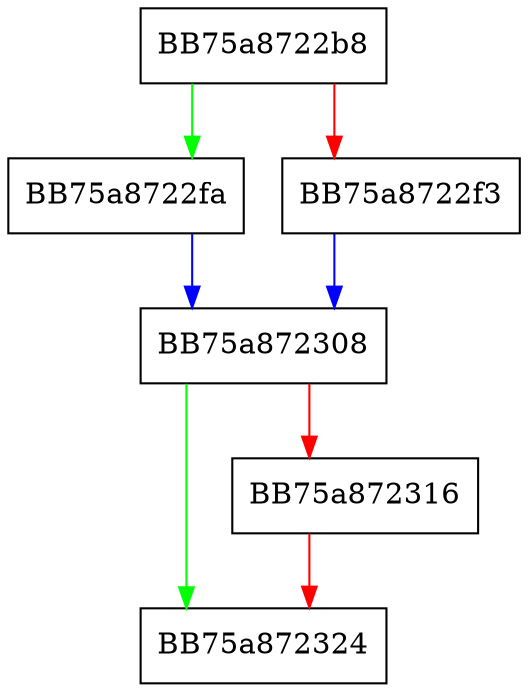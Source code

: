 digraph ThrottleBmSequentialReadNotification {
  node [shape="box"];
  graph [splines=ortho];
  BB75a8722b8 -> BB75a8722fa [color="green"];
  BB75a8722b8 -> BB75a8722f3 [color="red"];
  BB75a8722f3 -> BB75a872308 [color="blue"];
  BB75a8722fa -> BB75a872308 [color="blue"];
  BB75a872308 -> BB75a872324 [color="green"];
  BB75a872308 -> BB75a872316 [color="red"];
  BB75a872316 -> BB75a872324 [color="red"];
}
